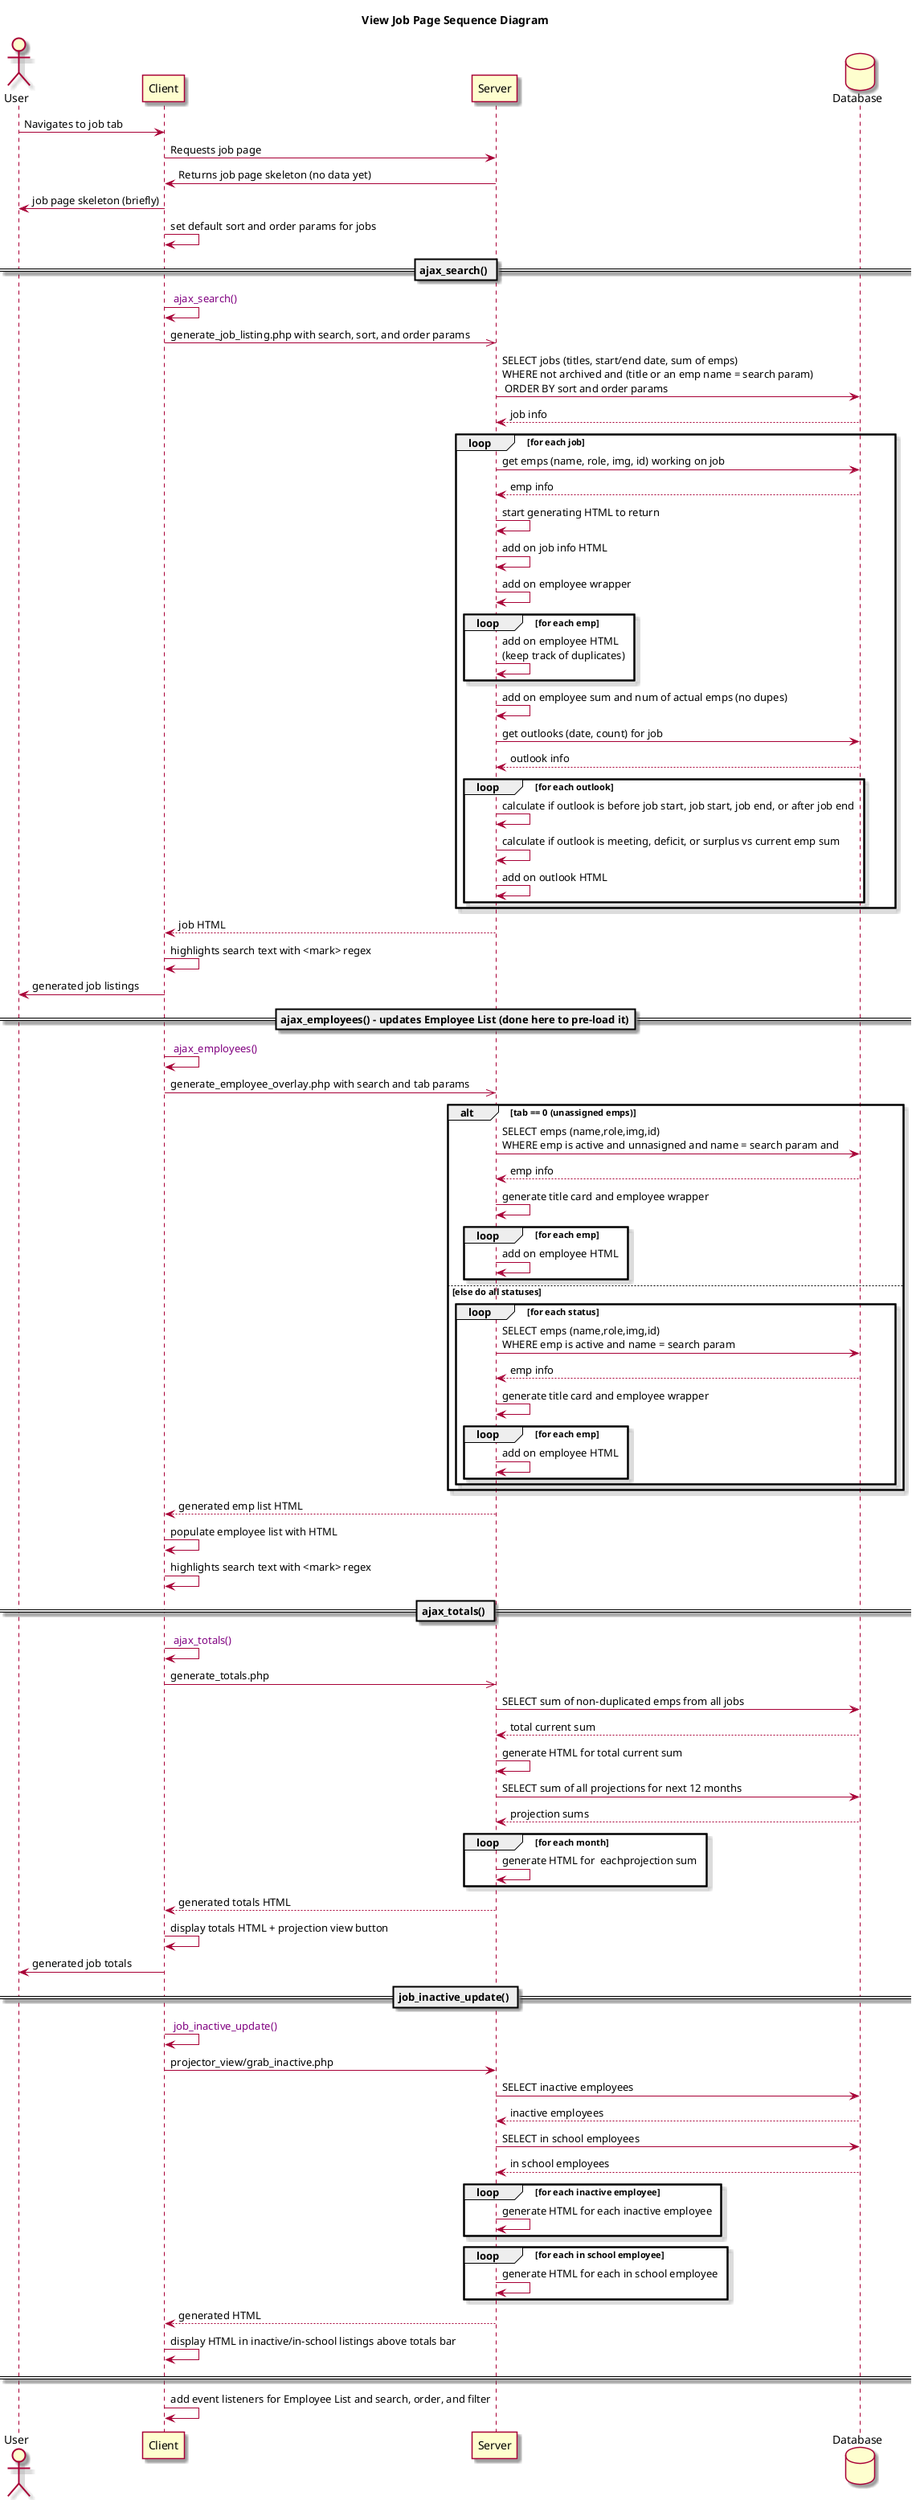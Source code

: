 @startuml

skin rose

title View Job Page Sequence Diagram

Actor User
Participant Client 
Participant Server
Database Database AS DB

User -> Client: Navigates to job tab
Client -> Server: Requests job page
Client <- Server: Returns job page skeleton (no data yet)
User <- Client: job page skeleton (briefly)

Client -> Client: set default sort and order params for jobs

== ajax_search() ==
Client -> Client: <font color=purple> ajax_search() 

Client ->> Server: generate_job_listing.php with search, sort, and order params
Server -> DB: SELECT jobs (titles, start/end date, sum of emps)\nWHERE not archived and (title or an emp name = search param)\n ORDER BY sort and order params
return job info

loop for each job
    Server -> DB : get emps (name, role, img, id) working on job
    return emp info
    Server -> Server: start generating HTML to return
    Server -> Server: add on job info HTML
    Server -> Server: add on employee wrapper
    loop for each emp
        Server -> Server: add on employee HTML\n(keep track of duplicates)
    end
    Server -> Server: add on employee sum and num of actual emps (no dupes)
    Server -> DB: get outlooks (date, count) for job
    return outlook info
    loop for each outlook
        Server -> Server: calculate if outlook is before job start, job start, job end, or after job end
        Server -> Server: calculate if outlook is meeting, deficit, or surplus vs current emp sum
        Server -> Server: add on outlook HTML
    end
end
Client <-- Server: job HTML
Client -> Client : highlights search text with <mark> regex
User <- Client: generated job listings

'newpage

== ajax_employees() - updates Employee List (done here to pre-load it)==
Client -> Client: <font color=purple> ajax_employees() 
Client ->> Server: generate_employee_overlay.php with search and tab params

alt tab == 0 (unassigned emps)
    Server -> DB: SELECT emps (name,role,img,id) \nWHERE emp is active and unnasigned and name = search param and
    return emp info
    Server -> Server: generate title card and employee wrapper
    loop for each emp
        Server -> Server: add on employee HTML
    end
else else do all statuses
    loop for each status
        Server -> DB: SELECT emps (name,role,img,id) \nWHERE emp is active and name = search param 
        return emp info
        Server -> Server: generate title card and employee wrapper
        loop for each emp
            Server -> Server: add on employee HTML
        end
    end
end

Client <-- Server: generated emp list HTML 
Client -> Client: populate employee list with HTML
Client -> Client : highlights search text with <mark> regex

== ajax_totals() ==
Client -> Client: <font color=purple> ajax_totals() 
Client ->> Server: generate_totals.php
Server -> DB: SELECT sum of non-duplicated emps from all jobs
return total current sum
Server -> Server: generate HTML for total current sum
Server -> DB: SELECT sum of all projections for next 12 months
return projection sums

loop for each month
    Server -> Server: generate HTML for  eachprojection sum
end
Client <-- Server: generated totals HTML
Client -> Client: display totals HTML + projection view button

User <- Client: generated job totals

'newpage

== job_inactive_update() ==
Client -> Client: <font color=purple> job_inactive_update() 
Client -> Server: projector_view/grab_inactive.php
Server -> DB: SELECT inactive employees
return inactive employees
Server -> DB: SELECT in school employees
return in school employees

loop for each inactive employee
    Server -> Server: generate HTML for each inactive employee
end
loop for each in school employee
    Server -> Server: generate HTML for each in school employee
end

Client <-- Server: generated HTML
Client -> Client: display HTML in inactive/in-school listings above totals bar

== ==

Client -> Client: add event listeners for Employee List and search, order, and filter

@enduml